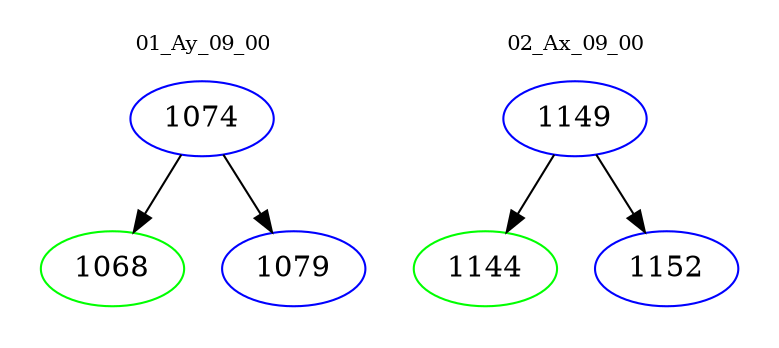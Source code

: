 digraph{
subgraph cluster_0 {
color = white
label = "01_Ay_09_00";
fontsize=10;
T0_1074 [label="1074", color="blue"]
T0_1074 -> T0_1068 [color="black"]
T0_1068 [label="1068", color="green"]
T0_1074 -> T0_1079 [color="black"]
T0_1079 [label="1079", color="blue"]
}
subgraph cluster_1 {
color = white
label = "02_Ax_09_00";
fontsize=10;
T1_1149 [label="1149", color="blue"]
T1_1149 -> T1_1144 [color="black"]
T1_1144 [label="1144", color="green"]
T1_1149 -> T1_1152 [color="black"]
T1_1152 [label="1152", color="blue"]
}
}
